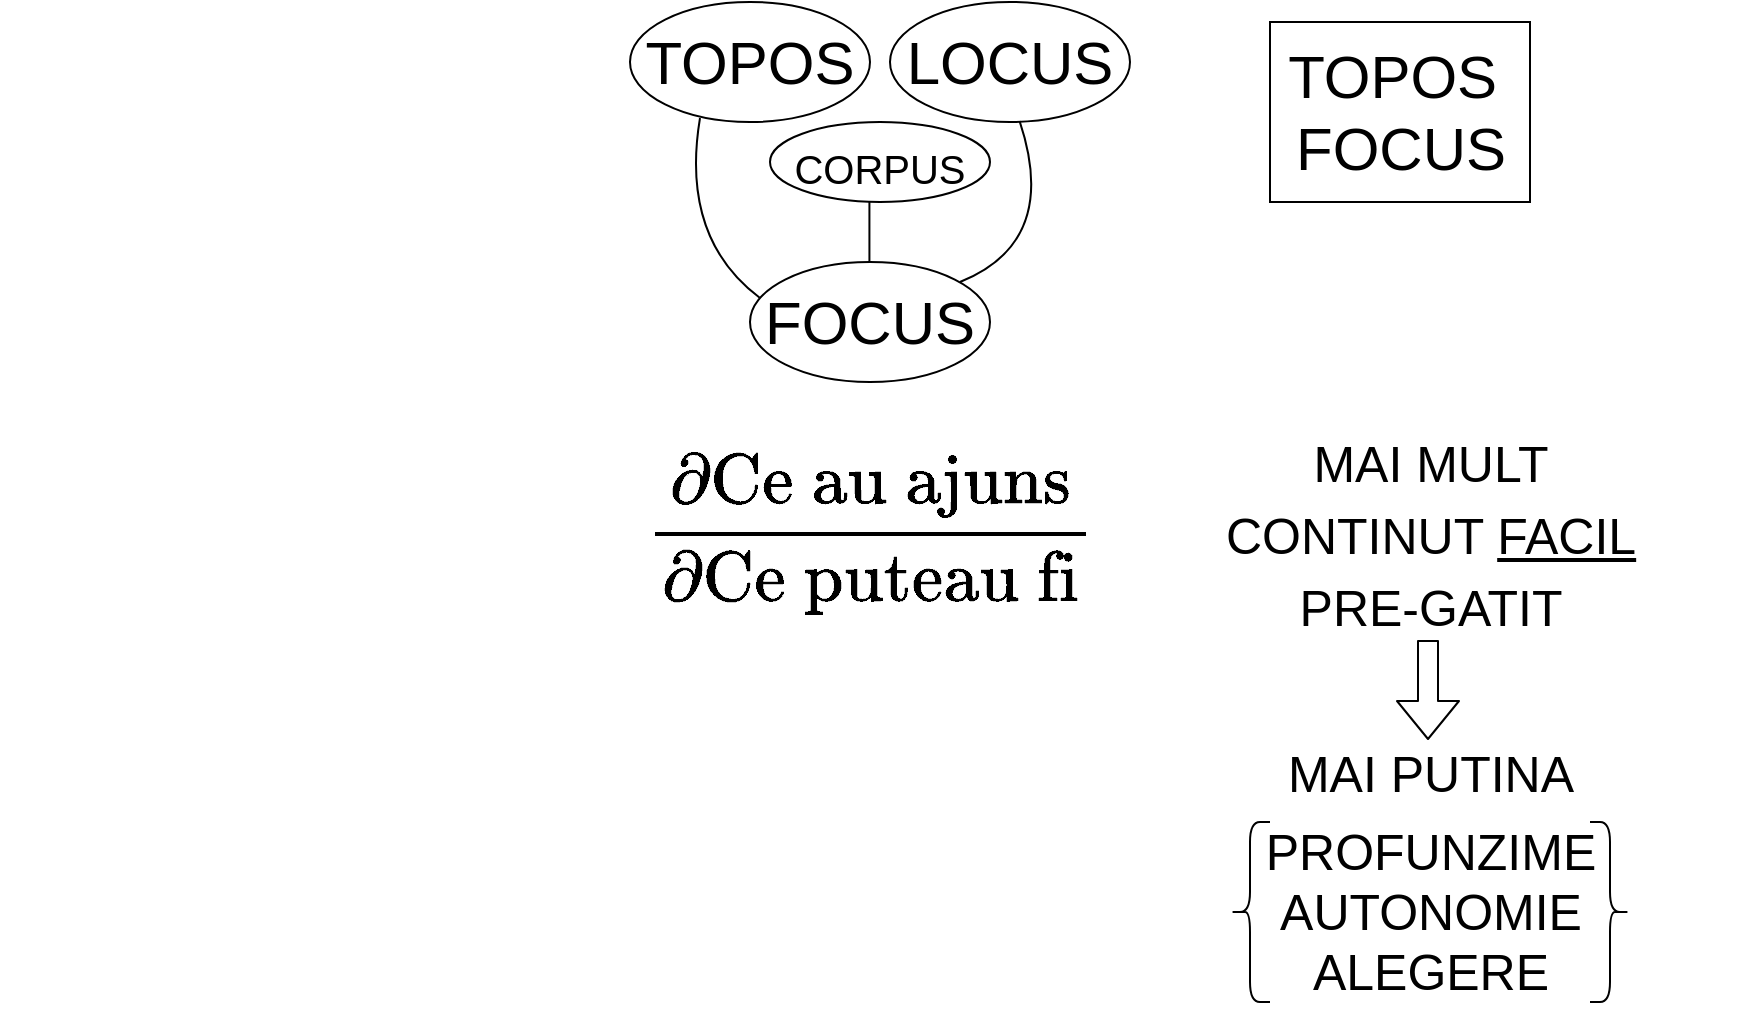 <mxfile version="17.5.0" type="github">
  <diagram id="uFyTso7VMRlF0evoWQdt" name="Page-1">
    <mxGraphModel dx="1481" dy="739" grid="1" gridSize="10" guides="1" tooltips="1" connect="1" arrows="1" fold="1" page="1" pageScale="1" pageWidth="850" pageHeight="1100" math="1" shadow="0">
      <root>
        <mxCell id="0" />
        <mxCell id="1" parent="0" />
        <mxCell id="RZ8zWzJBlQlkFdvEpcMb-1" value="&lt;font style=&quot;font-size: 30px&quot;&gt;TOPOS&amp;nbsp;&lt;br&gt;FOCUS&lt;br&gt;&lt;/font&gt;" style="text;html=1;align=center;verticalAlign=middle;resizable=0;points=[];autosize=1;strokeColor=none;fillColor=none;" parent="1" vertex="1">
          <mxGeometry x="360" y="180" width="130" height="50" as="geometry" />
        </mxCell>
        <mxCell id="RZ8zWzJBlQlkFdvEpcMb-2" value="" style="rounded=0;whiteSpace=wrap;html=1;fontSize=30;fillColor=none;" parent="1" vertex="1">
          <mxGeometry x="360" y="160" width="130" height="90" as="geometry" />
        </mxCell>
        <mxCell id="RZ8zWzJBlQlkFdvEpcMb-4" value="TOPOS" style="ellipse;whiteSpace=wrap;html=1;fontSize=30;fillColor=none;" parent="1" vertex="1">
          <mxGeometry x="40" y="150" width="120" height="60" as="geometry" />
        </mxCell>
        <mxCell id="RZ8zWzJBlQlkFdvEpcMb-8" value="LOCUS" style="ellipse;whiteSpace=wrap;html=1;fontSize=30;fillColor=none;" parent="1" vertex="1">
          <mxGeometry x="170" y="150" width="120" height="60" as="geometry" />
        </mxCell>
        <mxCell id="RZ8zWzJBlQlkFdvEpcMb-9" value="&lt;font style=&quot;font-size: 20px&quot;&gt;CORPUS&lt;/font&gt;" style="ellipse;whiteSpace=wrap;html=1;fontSize=30;fillColor=none;" parent="1" vertex="1">
          <mxGeometry x="110" y="210" width="110" height="40" as="geometry" />
        </mxCell>
        <mxCell id="RZ8zWzJBlQlkFdvEpcMb-11" value="FOCUS" style="ellipse;whiteSpace=wrap;html=1;fontSize=30;fillColor=none;" parent="1" vertex="1">
          <mxGeometry x="100" y="280" width="120" height="60" as="geometry" />
        </mxCell>
        <mxCell id="RZ8zWzJBlQlkFdvEpcMb-12" value="" style="endArrow=none;html=1;fontSize=20;curved=1;" parent="1" edge="1">
          <mxGeometry width="50" height="50" relative="1" as="geometry">
            <mxPoint x="205" y="290" as="sourcePoint" />
            <mxPoint x="234.803" y="209.597" as="targetPoint" />
            <Array as="points">
              <mxPoint x="255" y="270" />
            </Array>
          </mxGeometry>
        </mxCell>
        <mxCell id="RZ8zWzJBlQlkFdvEpcMb-13" value="" style="endArrow=none;html=1;fontSize=20;curved=1;" parent="1" edge="1">
          <mxGeometry width="50" height="50" relative="1" as="geometry">
            <mxPoint x="105" y="298" as="sourcePoint" />
            <mxPoint x="75" y="208" as="targetPoint" />
            <Array as="points">
              <mxPoint x="65" y="268" />
            </Array>
          </mxGeometry>
        </mxCell>
        <mxCell id="RZ8zWzJBlQlkFdvEpcMb-14" value="" style="endArrow=none;html=1;fontSize=20;curved=1;" parent="1" edge="1">
          <mxGeometry width="50" height="50" relative="1" as="geometry">
            <mxPoint x="159.71" y="280" as="sourcePoint" />
            <mxPoint x="159.71" y="250" as="targetPoint" />
          </mxGeometry>
        </mxCell>
        <mxCell id="RZ8zWzJBlQlkFdvEpcMb-15" value="&lt;font style=&quot;font-size: 30px&quot;&gt;$$\frac{\partial \text {Ce au ajuns}}{\partial \text {Ce puteau fi}}$$&lt;/font&gt;" style="text;html=1;align=center;verticalAlign=middle;resizable=0;points=[];autosize=1;strokeColor=none;fillColor=none;fontSize=20;" parent="1" vertex="1">
          <mxGeometry x="-275" y="400" width="870" height="30" as="geometry" />
        </mxCell>
        <mxCell id="RZ8zWzJBlQlkFdvEpcMb-16" value="&lt;font style=&quot;font-size: 25px&quot;&gt;MAI MULT&lt;br&gt;CONTINUT &lt;u&gt;FACIL&lt;/u&gt;&lt;br&gt;PRE-GATIT&lt;/font&gt;" style="text;html=1;align=center;verticalAlign=middle;resizable=0;points=[];autosize=1;strokeColor=none;fillColor=none;fontSize=30;" parent="1" vertex="1">
          <mxGeometry x="330" y="355" width="220" height="120" as="geometry" />
        </mxCell>
        <mxCell id="RZ8zWzJBlQlkFdvEpcMb-17" value="" style="shape=flexArrow;endArrow=classic;html=1;fontSize=25;curved=1;" parent="1" edge="1">
          <mxGeometry width="50" height="50" relative="1" as="geometry">
            <mxPoint x="439" y="469" as="sourcePoint" />
            <mxPoint x="439" y="519" as="targetPoint" />
          </mxGeometry>
        </mxCell>
        <mxCell id="RZ8zWzJBlQlkFdvEpcMb-18" value="MAI PUTINA&lt;br&gt;&lt;br&gt;" style="text;html=1;align=center;verticalAlign=middle;resizable=0;points=[];autosize=1;strokeColor=none;fillColor=none;fontSize=25;" parent="1" vertex="1">
          <mxGeometry x="360" y="515" width="160" height="70" as="geometry" />
        </mxCell>
        <mxCell id="RZ8zWzJBlQlkFdvEpcMb-19" value="PROFUNZIME&lt;br&gt;AUTONOMIE&lt;br&gt;ALEGERE" style="text;html=1;align=center;verticalAlign=middle;resizable=0;points=[];autosize=1;strokeColor=none;fillColor=none;fontSize=25;" parent="1" vertex="1">
          <mxGeometry x="350" y="554" width="180" height="100" as="geometry" />
        </mxCell>
        <mxCell id="RZ8zWzJBlQlkFdvEpcMb-20" value="" style="shape=curlyBracket;whiteSpace=wrap;html=1;rounded=1;fontSize=25;fillColor=none;" parent="1" vertex="1">
          <mxGeometry x="340" y="560" width="20" height="90" as="geometry" />
        </mxCell>
        <mxCell id="RZ8zWzJBlQlkFdvEpcMb-21" value="" style="shape=curlyBracket;whiteSpace=wrap;html=1;rounded=1;flipH=1;fontSize=25;fillColor=none;" parent="1" vertex="1">
          <mxGeometry x="520" y="560" width="20" height="90" as="geometry" />
        </mxCell>
      </root>
    </mxGraphModel>
  </diagram>
</mxfile>
